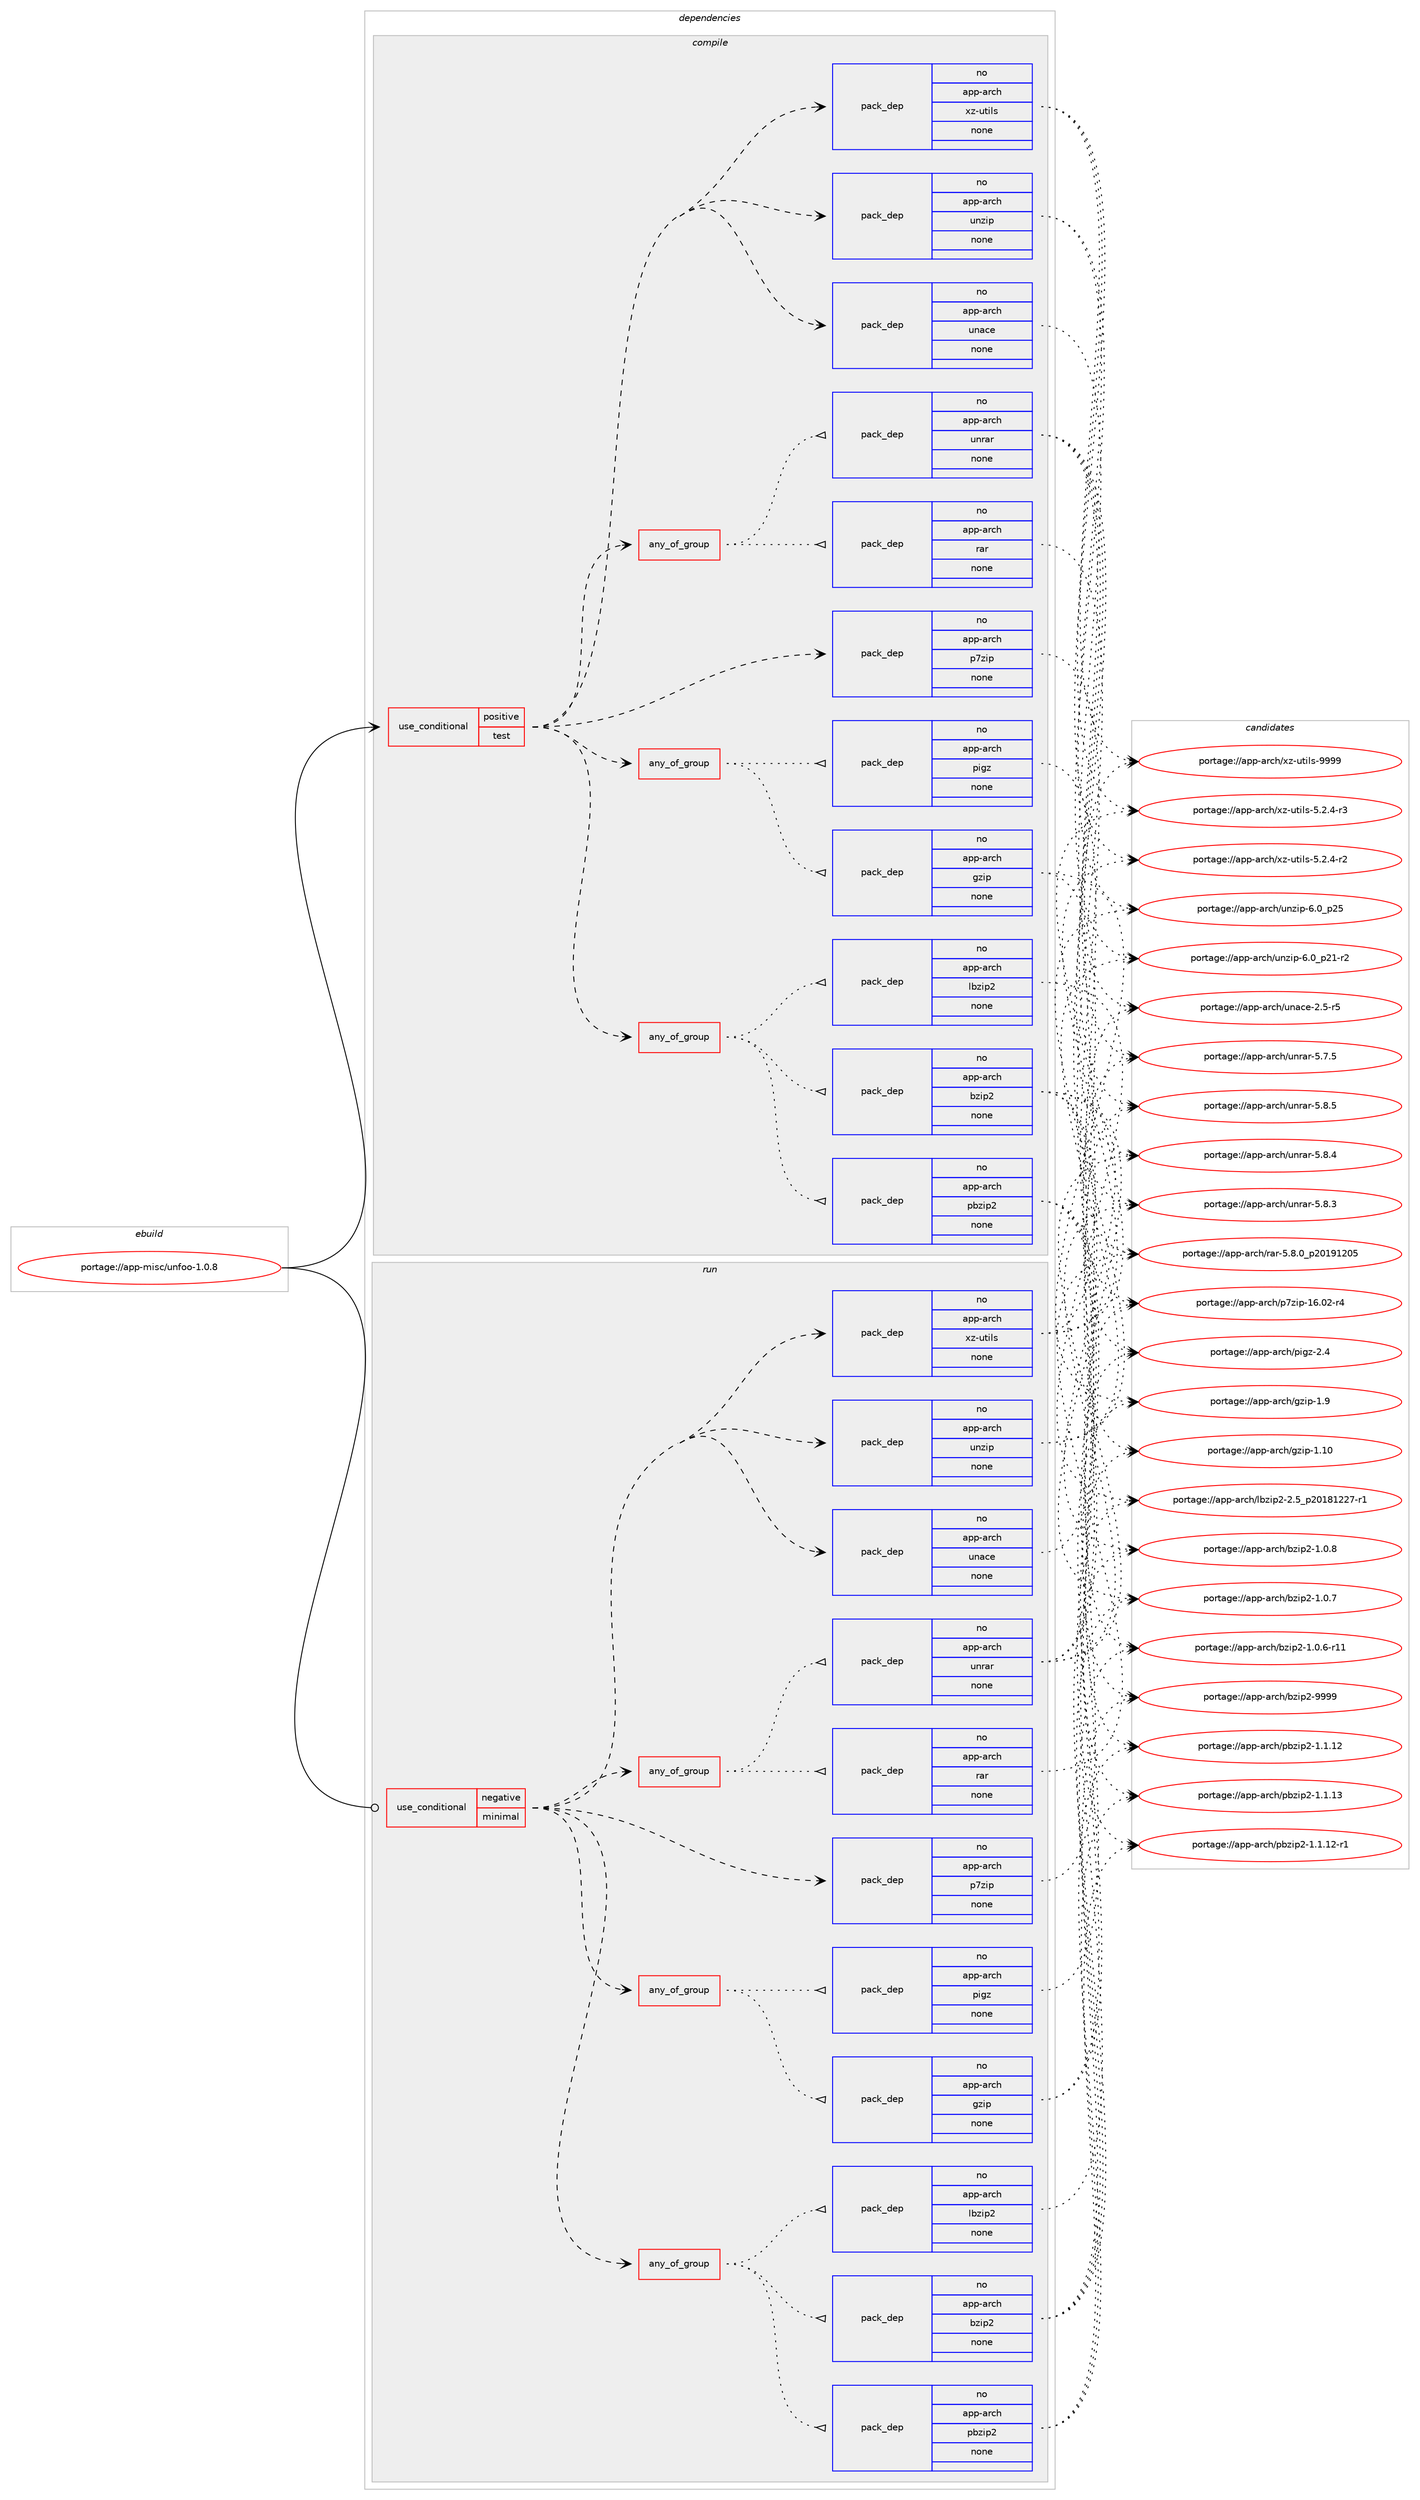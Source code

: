 digraph prolog {

# *************
# Graph options
# *************

newrank=true;
concentrate=true;
compound=true;
graph [rankdir=LR,fontname=Helvetica,fontsize=10,ranksep=1.5];#, ranksep=2.5, nodesep=0.2];
edge  [arrowhead=vee];
node  [fontname=Helvetica,fontsize=10];

# **********
# The ebuild
# **********

subgraph cluster_leftcol {
color=gray;
label=<<i>ebuild</i>>;
id [label="portage://app-misc/unfoo-1.0.8", color=red, width=4, href="../app-misc/unfoo-1.0.8.svg"];
}

# ****************
# The dependencies
# ****************

subgraph cluster_midcol {
color=gray;
label=<<i>dependencies</i>>;
subgraph cluster_compile {
fillcolor="#eeeeee";
style=filled;
label=<<i>compile</i>>;
subgraph cond142659 {
dependency609169 [label=<<TABLE BORDER="0" CELLBORDER="1" CELLSPACING="0" CELLPADDING="4"><TR><TD ROWSPAN="3" CELLPADDING="10">use_conditional</TD></TR><TR><TD>positive</TD></TR><TR><TD>test</TD></TR></TABLE>>, shape=none, color=red];
subgraph any7874 {
dependency609170 [label=<<TABLE BORDER="0" CELLBORDER="1" CELLSPACING="0" CELLPADDING="4"><TR><TD CELLPADDING="10">any_of_group</TD></TR></TABLE>>, shape=none, color=red];subgraph pack458360 {
dependency609171 [label=<<TABLE BORDER="0" CELLBORDER="1" CELLSPACING="0" CELLPADDING="4" WIDTH="220"><TR><TD ROWSPAN="6" CELLPADDING="30">pack_dep</TD></TR><TR><TD WIDTH="110">no</TD></TR><TR><TD>app-arch</TD></TR><TR><TD>bzip2</TD></TR><TR><TD>none</TD></TR><TR><TD></TD></TR></TABLE>>, shape=none, color=blue];
}
dependency609170:e -> dependency609171:w [weight=20,style="dotted",arrowhead="oinv"];
subgraph pack458361 {
dependency609172 [label=<<TABLE BORDER="0" CELLBORDER="1" CELLSPACING="0" CELLPADDING="4" WIDTH="220"><TR><TD ROWSPAN="6" CELLPADDING="30">pack_dep</TD></TR><TR><TD WIDTH="110">no</TD></TR><TR><TD>app-arch</TD></TR><TR><TD>lbzip2</TD></TR><TR><TD>none</TD></TR><TR><TD></TD></TR></TABLE>>, shape=none, color=blue];
}
dependency609170:e -> dependency609172:w [weight=20,style="dotted",arrowhead="oinv"];
subgraph pack458362 {
dependency609173 [label=<<TABLE BORDER="0" CELLBORDER="1" CELLSPACING="0" CELLPADDING="4" WIDTH="220"><TR><TD ROWSPAN="6" CELLPADDING="30">pack_dep</TD></TR><TR><TD WIDTH="110">no</TD></TR><TR><TD>app-arch</TD></TR><TR><TD>pbzip2</TD></TR><TR><TD>none</TD></TR><TR><TD></TD></TR></TABLE>>, shape=none, color=blue];
}
dependency609170:e -> dependency609173:w [weight=20,style="dotted",arrowhead="oinv"];
}
dependency609169:e -> dependency609170:w [weight=20,style="dashed",arrowhead="vee"];
subgraph any7875 {
dependency609174 [label=<<TABLE BORDER="0" CELLBORDER="1" CELLSPACING="0" CELLPADDING="4"><TR><TD CELLPADDING="10">any_of_group</TD></TR></TABLE>>, shape=none, color=red];subgraph pack458363 {
dependency609175 [label=<<TABLE BORDER="0" CELLBORDER="1" CELLSPACING="0" CELLPADDING="4" WIDTH="220"><TR><TD ROWSPAN="6" CELLPADDING="30">pack_dep</TD></TR><TR><TD WIDTH="110">no</TD></TR><TR><TD>app-arch</TD></TR><TR><TD>gzip</TD></TR><TR><TD>none</TD></TR><TR><TD></TD></TR></TABLE>>, shape=none, color=blue];
}
dependency609174:e -> dependency609175:w [weight=20,style="dotted",arrowhead="oinv"];
subgraph pack458364 {
dependency609176 [label=<<TABLE BORDER="0" CELLBORDER="1" CELLSPACING="0" CELLPADDING="4" WIDTH="220"><TR><TD ROWSPAN="6" CELLPADDING="30">pack_dep</TD></TR><TR><TD WIDTH="110">no</TD></TR><TR><TD>app-arch</TD></TR><TR><TD>pigz</TD></TR><TR><TD>none</TD></TR><TR><TD></TD></TR></TABLE>>, shape=none, color=blue];
}
dependency609174:e -> dependency609176:w [weight=20,style="dotted",arrowhead="oinv"];
}
dependency609169:e -> dependency609174:w [weight=20,style="dashed",arrowhead="vee"];
subgraph pack458365 {
dependency609177 [label=<<TABLE BORDER="0" CELLBORDER="1" CELLSPACING="0" CELLPADDING="4" WIDTH="220"><TR><TD ROWSPAN="6" CELLPADDING="30">pack_dep</TD></TR><TR><TD WIDTH="110">no</TD></TR><TR><TD>app-arch</TD></TR><TR><TD>p7zip</TD></TR><TR><TD>none</TD></TR><TR><TD></TD></TR></TABLE>>, shape=none, color=blue];
}
dependency609169:e -> dependency609177:w [weight=20,style="dashed",arrowhead="vee"];
subgraph any7876 {
dependency609178 [label=<<TABLE BORDER="0" CELLBORDER="1" CELLSPACING="0" CELLPADDING="4"><TR><TD CELLPADDING="10">any_of_group</TD></TR></TABLE>>, shape=none, color=red];subgraph pack458366 {
dependency609179 [label=<<TABLE BORDER="0" CELLBORDER="1" CELLSPACING="0" CELLPADDING="4" WIDTH="220"><TR><TD ROWSPAN="6" CELLPADDING="30">pack_dep</TD></TR><TR><TD WIDTH="110">no</TD></TR><TR><TD>app-arch</TD></TR><TR><TD>rar</TD></TR><TR><TD>none</TD></TR><TR><TD></TD></TR></TABLE>>, shape=none, color=blue];
}
dependency609178:e -> dependency609179:w [weight=20,style="dotted",arrowhead="oinv"];
subgraph pack458367 {
dependency609180 [label=<<TABLE BORDER="0" CELLBORDER="1" CELLSPACING="0" CELLPADDING="4" WIDTH="220"><TR><TD ROWSPAN="6" CELLPADDING="30">pack_dep</TD></TR><TR><TD WIDTH="110">no</TD></TR><TR><TD>app-arch</TD></TR><TR><TD>unrar</TD></TR><TR><TD>none</TD></TR><TR><TD></TD></TR></TABLE>>, shape=none, color=blue];
}
dependency609178:e -> dependency609180:w [weight=20,style="dotted",arrowhead="oinv"];
}
dependency609169:e -> dependency609178:w [weight=20,style="dashed",arrowhead="vee"];
subgraph pack458368 {
dependency609181 [label=<<TABLE BORDER="0" CELLBORDER="1" CELLSPACING="0" CELLPADDING="4" WIDTH="220"><TR><TD ROWSPAN="6" CELLPADDING="30">pack_dep</TD></TR><TR><TD WIDTH="110">no</TD></TR><TR><TD>app-arch</TD></TR><TR><TD>unace</TD></TR><TR><TD>none</TD></TR><TR><TD></TD></TR></TABLE>>, shape=none, color=blue];
}
dependency609169:e -> dependency609181:w [weight=20,style="dashed",arrowhead="vee"];
subgraph pack458369 {
dependency609182 [label=<<TABLE BORDER="0" CELLBORDER="1" CELLSPACING="0" CELLPADDING="4" WIDTH="220"><TR><TD ROWSPAN="6" CELLPADDING="30">pack_dep</TD></TR><TR><TD WIDTH="110">no</TD></TR><TR><TD>app-arch</TD></TR><TR><TD>unzip</TD></TR><TR><TD>none</TD></TR><TR><TD></TD></TR></TABLE>>, shape=none, color=blue];
}
dependency609169:e -> dependency609182:w [weight=20,style="dashed",arrowhead="vee"];
subgraph pack458370 {
dependency609183 [label=<<TABLE BORDER="0" CELLBORDER="1" CELLSPACING="0" CELLPADDING="4" WIDTH="220"><TR><TD ROWSPAN="6" CELLPADDING="30">pack_dep</TD></TR><TR><TD WIDTH="110">no</TD></TR><TR><TD>app-arch</TD></TR><TR><TD>xz-utils</TD></TR><TR><TD>none</TD></TR><TR><TD></TD></TR></TABLE>>, shape=none, color=blue];
}
dependency609169:e -> dependency609183:w [weight=20,style="dashed",arrowhead="vee"];
}
id:e -> dependency609169:w [weight=20,style="solid",arrowhead="vee"];
}
subgraph cluster_compileandrun {
fillcolor="#eeeeee";
style=filled;
label=<<i>compile and run</i>>;
}
subgraph cluster_run {
fillcolor="#eeeeee";
style=filled;
label=<<i>run</i>>;
subgraph cond142660 {
dependency609184 [label=<<TABLE BORDER="0" CELLBORDER="1" CELLSPACING="0" CELLPADDING="4"><TR><TD ROWSPAN="3" CELLPADDING="10">use_conditional</TD></TR><TR><TD>negative</TD></TR><TR><TD>minimal</TD></TR></TABLE>>, shape=none, color=red];
subgraph any7877 {
dependency609185 [label=<<TABLE BORDER="0" CELLBORDER="1" CELLSPACING="0" CELLPADDING="4"><TR><TD CELLPADDING="10">any_of_group</TD></TR></TABLE>>, shape=none, color=red];subgraph pack458371 {
dependency609186 [label=<<TABLE BORDER="0" CELLBORDER="1" CELLSPACING="0" CELLPADDING="4" WIDTH="220"><TR><TD ROWSPAN="6" CELLPADDING="30">pack_dep</TD></TR><TR><TD WIDTH="110">no</TD></TR><TR><TD>app-arch</TD></TR><TR><TD>bzip2</TD></TR><TR><TD>none</TD></TR><TR><TD></TD></TR></TABLE>>, shape=none, color=blue];
}
dependency609185:e -> dependency609186:w [weight=20,style="dotted",arrowhead="oinv"];
subgraph pack458372 {
dependency609187 [label=<<TABLE BORDER="0" CELLBORDER="1" CELLSPACING="0" CELLPADDING="4" WIDTH="220"><TR><TD ROWSPAN="6" CELLPADDING="30">pack_dep</TD></TR><TR><TD WIDTH="110">no</TD></TR><TR><TD>app-arch</TD></TR><TR><TD>lbzip2</TD></TR><TR><TD>none</TD></TR><TR><TD></TD></TR></TABLE>>, shape=none, color=blue];
}
dependency609185:e -> dependency609187:w [weight=20,style="dotted",arrowhead="oinv"];
subgraph pack458373 {
dependency609188 [label=<<TABLE BORDER="0" CELLBORDER="1" CELLSPACING="0" CELLPADDING="4" WIDTH="220"><TR><TD ROWSPAN="6" CELLPADDING="30">pack_dep</TD></TR><TR><TD WIDTH="110">no</TD></TR><TR><TD>app-arch</TD></TR><TR><TD>pbzip2</TD></TR><TR><TD>none</TD></TR><TR><TD></TD></TR></TABLE>>, shape=none, color=blue];
}
dependency609185:e -> dependency609188:w [weight=20,style="dotted",arrowhead="oinv"];
}
dependency609184:e -> dependency609185:w [weight=20,style="dashed",arrowhead="vee"];
subgraph any7878 {
dependency609189 [label=<<TABLE BORDER="0" CELLBORDER="1" CELLSPACING="0" CELLPADDING="4"><TR><TD CELLPADDING="10">any_of_group</TD></TR></TABLE>>, shape=none, color=red];subgraph pack458374 {
dependency609190 [label=<<TABLE BORDER="0" CELLBORDER="1" CELLSPACING="0" CELLPADDING="4" WIDTH="220"><TR><TD ROWSPAN="6" CELLPADDING="30">pack_dep</TD></TR><TR><TD WIDTH="110">no</TD></TR><TR><TD>app-arch</TD></TR><TR><TD>gzip</TD></TR><TR><TD>none</TD></TR><TR><TD></TD></TR></TABLE>>, shape=none, color=blue];
}
dependency609189:e -> dependency609190:w [weight=20,style="dotted",arrowhead="oinv"];
subgraph pack458375 {
dependency609191 [label=<<TABLE BORDER="0" CELLBORDER="1" CELLSPACING="0" CELLPADDING="4" WIDTH="220"><TR><TD ROWSPAN="6" CELLPADDING="30">pack_dep</TD></TR><TR><TD WIDTH="110">no</TD></TR><TR><TD>app-arch</TD></TR><TR><TD>pigz</TD></TR><TR><TD>none</TD></TR><TR><TD></TD></TR></TABLE>>, shape=none, color=blue];
}
dependency609189:e -> dependency609191:w [weight=20,style="dotted",arrowhead="oinv"];
}
dependency609184:e -> dependency609189:w [weight=20,style="dashed",arrowhead="vee"];
subgraph pack458376 {
dependency609192 [label=<<TABLE BORDER="0" CELLBORDER="1" CELLSPACING="0" CELLPADDING="4" WIDTH="220"><TR><TD ROWSPAN="6" CELLPADDING="30">pack_dep</TD></TR><TR><TD WIDTH="110">no</TD></TR><TR><TD>app-arch</TD></TR><TR><TD>p7zip</TD></TR><TR><TD>none</TD></TR><TR><TD></TD></TR></TABLE>>, shape=none, color=blue];
}
dependency609184:e -> dependency609192:w [weight=20,style="dashed",arrowhead="vee"];
subgraph any7879 {
dependency609193 [label=<<TABLE BORDER="0" CELLBORDER="1" CELLSPACING="0" CELLPADDING="4"><TR><TD CELLPADDING="10">any_of_group</TD></TR></TABLE>>, shape=none, color=red];subgraph pack458377 {
dependency609194 [label=<<TABLE BORDER="0" CELLBORDER="1" CELLSPACING="0" CELLPADDING="4" WIDTH="220"><TR><TD ROWSPAN="6" CELLPADDING="30">pack_dep</TD></TR><TR><TD WIDTH="110">no</TD></TR><TR><TD>app-arch</TD></TR><TR><TD>rar</TD></TR><TR><TD>none</TD></TR><TR><TD></TD></TR></TABLE>>, shape=none, color=blue];
}
dependency609193:e -> dependency609194:w [weight=20,style="dotted",arrowhead="oinv"];
subgraph pack458378 {
dependency609195 [label=<<TABLE BORDER="0" CELLBORDER="1" CELLSPACING="0" CELLPADDING="4" WIDTH="220"><TR><TD ROWSPAN="6" CELLPADDING="30">pack_dep</TD></TR><TR><TD WIDTH="110">no</TD></TR><TR><TD>app-arch</TD></TR><TR><TD>unrar</TD></TR><TR><TD>none</TD></TR><TR><TD></TD></TR></TABLE>>, shape=none, color=blue];
}
dependency609193:e -> dependency609195:w [weight=20,style="dotted",arrowhead="oinv"];
}
dependency609184:e -> dependency609193:w [weight=20,style="dashed",arrowhead="vee"];
subgraph pack458379 {
dependency609196 [label=<<TABLE BORDER="0" CELLBORDER="1" CELLSPACING="0" CELLPADDING="4" WIDTH="220"><TR><TD ROWSPAN="6" CELLPADDING="30">pack_dep</TD></TR><TR><TD WIDTH="110">no</TD></TR><TR><TD>app-arch</TD></TR><TR><TD>unace</TD></TR><TR><TD>none</TD></TR><TR><TD></TD></TR></TABLE>>, shape=none, color=blue];
}
dependency609184:e -> dependency609196:w [weight=20,style="dashed",arrowhead="vee"];
subgraph pack458380 {
dependency609197 [label=<<TABLE BORDER="0" CELLBORDER="1" CELLSPACING="0" CELLPADDING="4" WIDTH="220"><TR><TD ROWSPAN="6" CELLPADDING="30">pack_dep</TD></TR><TR><TD WIDTH="110">no</TD></TR><TR><TD>app-arch</TD></TR><TR><TD>unzip</TD></TR><TR><TD>none</TD></TR><TR><TD></TD></TR></TABLE>>, shape=none, color=blue];
}
dependency609184:e -> dependency609197:w [weight=20,style="dashed",arrowhead="vee"];
subgraph pack458381 {
dependency609198 [label=<<TABLE BORDER="0" CELLBORDER="1" CELLSPACING="0" CELLPADDING="4" WIDTH="220"><TR><TD ROWSPAN="6" CELLPADDING="30">pack_dep</TD></TR><TR><TD WIDTH="110">no</TD></TR><TR><TD>app-arch</TD></TR><TR><TD>xz-utils</TD></TR><TR><TD>none</TD></TR><TR><TD></TD></TR></TABLE>>, shape=none, color=blue];
}
dependency609184:e -> dependency609198:w [weight=20,style="dashed",arrowhead="vee"];
}
id:e -> dependency609184:w [weight=20,style="solid",arrowhead="odot"];
}
}

# **************
# The candidates
# **************

subgraph cluster_choices {
rank=same;
color=gray;
label=<<i>candidates</i>>;

subgraph choice458360 {
color=black;
nodesep=1;
choice971121124597114991044798122105112504557575757 [label="portage://app-arch/bzip2-9999", color=red, width=4,href="../app-arch/bzip2-9999.svg"];
choice97112112459711499104479812210511250454946484656 [label="portage://app-arch/bzip2-1.0.8", color=red, width=4,href="../app-arch/bzip2-1.0.8.svg"];
choice97112112459711499104479812210511250454946484655 [label="portage://app-arch/bzip2-1.0.7", color=red, width=4,href="../app-arch/bzip2-1.0.7.svg"];
choice97112112459711499104479812210511250454946484654451144949 [label="portage://app-arch/bzip2-1.0.6-r11", color=red, width=4,href="../app-arch/bzip2-1.0.6-r11.svg"];
dependency609171:e -> choice971121124597114991044798122105112504557575757:w [style=dotted,weight="100"];
dependency609171:e -> choice97112112459711499104479812210511250454946484656:w [style=dotted,weight="100"];
dependency609171:e -> choice97112112459711499104479812210511250454946484655:w [style=dotted,weight="100"];
dependency609171:e -> choice97112112459711499104479812210511250454946484654451144949:w [style=dotted,weight="100"];
}
subgraph choice458361 {
color=black;
nodesep=1;
choice97112112459711499104471089812210511250455046539511250484956495050554511449 [label="portage://app-arch/lbzip2-2.5_p20181227-r1", color=red, width=4,href="../app-arch/lbzip2-2.5_p20181227-r1.svg"];
dependency609172:e -> choice97112112459711499104471089812210511250455046539511250484956495050554511449:w [style=dotted,weight="100"];
}
subgraph choice458362 {
color=black;
nodesep=1;
choice9711211245971149910447112981221051125045494649464951 [label="portage://app-arch/pbzip2-1.1.13", color=red, width=4,href="../app-arch/pbzip2-1.1.13.svg"];
choice97112112459711499104471129812210511250454946494649504511449 [label="portage://app-arch/pbzip2-1.1.12-r1", color=red, width=4,href="../app-arch/pbzip2-1.1.12-r1.svg"];
choice9711211245971149910447112981221051125045494649464950 [label="portage://app-arch/pbzip2-1.1.12", color=red, width=4,href="../app-arch/pbzip2-1.1.12.svg"];
dependency609173:e -> choice9711211245971149910447112981221051125045494649464951:w [style=dotted,weight="100"];
dependency609173:e -> choice97112112459711499104471129812210511250454946494649504511449:w [style=dotted,weight="100"];
dependency609173:e -> choice9711211245971149910447112981221051125045494649464950:w [style=dotted,weight="100"];
}
subgraph choice458363 {
color=black;
nodesep=1;
choice971121124597114991044710312210511245494657 [label="portage://app-arch/gzip-1.9", color=red, width=4,href="../app-arch/gzip-1.9.svg"];
choice97112112459711499104471031221051124549464948 [label="portage://app-arch/gzip-1.10", color=red, width=4,href="../app-arch/gzip-1.10.svg"];
dependency609175:e -> choice971121124597114991044710312210511245494657:w [style=dotted,weight="100"];
dependency609175:e -> choice97112112459711499104471031221051124549464948:w [style=dotted,weight="100"];
}
subgraph choice458364 {
color=black;
nodesep=1;
choice971121124597114991044711210510312245504652 [label="portage://app-arch/pigz-2.4", color=red, width=4,href="../app-arch/pigz-2.4.svg"];
dependency609176:e -> choice971121124597114991044711210510312245504652:w [style=dotted,weight="100"];
}
subgraph choice458365 {
color=black;
nodesep=1;
choice9711211245971149910447112551221051124549544648504511452 [label="portage://app-arch/p7zip-16.02-r4", color=red, width=4,href="../app-arch/p7zip-16.02-r4.svg"];
dependency609177:e -> choice9711211245971149910447112551221051124549544648504511452:w [style=dotted,weight="100"];
}
subgraph choice458366 {
color=black;
nodesep=1;
choice971121124597114991044711497114455346564648951125048495749504853 [label="portage://app-arch/rar-5.8.0_p20191205", color=red, width=4,href="../app-arch/rar-5.8.0_p20191205.svg"];
dependency609179:e -> choice971121124597114991044711497114455346564648951125048495749504853:w [style=dotted,weight="100"];
}
subgraph choice458367 {
color=black;
nodesep=1;
choice971121124597114991044711711011497114455346564653 [label="portage://app-arch/unrar-5.8.5", color=red, width=4,href="../app-arch/unrar-5.8.5.svg"];
choice971121124597114991044711711011497114455346564652 [label="portage://app-arch/unrar-5.8.4", color=red, width=4,href="../app-arch/unrar-5.8.4.svg"];
choice971121124597114991044711711011497114455346564651 [label="portage://app-arch/unrar-5.8.3", color=red, width=4,href="../app-arch/unrar-5.8.3.svg"];
choice971121124597114991044711711011497114455346554653 [label="portage://app-arch/unrar-5.7.5", color=red, width=4,href="../app-arch/unrar-5.7.5.svg"];
dependency609180:e -> choice971121124597114991044711711011497114455346564653:w [style=dotted,weight="100"];
dependency609180:e -> choice971121124597114991044711711011497114455346564652:w [style=dotted,weight="100"];
dependency609180:e -> choice971121124597114991044711711011497114455346564651:w [style=dotted,weight="100"];
dependency609180:e -> choice971121124597114991044711711011497114455346554653:w [style=dotted,weight="100"];
}
subgraph choice458368 {
color=black;
nodesep=1;
choice97112112459711499104471171109799101455046534511453 [label="portage://app-arch/unace-2.5-r5", color=red, width=4,href="../app-arch/unace-2.5-r5.svg"];
dependency609181:e -> choice97112112459711499104471171109799101455046534511453:w [style=dotted,weight="100"];
}
subgraph choice458369 {
color=black;
nodesep=1;
choice971121124597114991044711711012210511245544648951125053 [label="portage://app-arch/unzip-6.0_p25", color=red, width=4,href="../app-arch/unzip-6.0_p25.svg"];
choice9711211245971149910447117110122105112455446489511250494511450 [label="portage://app-arch/unzip-6.0_p21-r2", color=red, width=4,href="../app-arch/unzip-6.0_p21-r2.svg"];
dependency609182:e -> choice971121124597114991044711711012210511245544648951125053:w [style=dotted,weight="100"];
dependency609182:e -> choice9711211245971149910447117110122105112455446489511250494511450:w [style=dotted,weight="100"];
}
subgraph choice458370 {
color=black;
nodesep=1;
choice9711211245971149910447120122451171161051081154557575757 [label="portage://app-arch/xz-utils-9999", color=red, width=4,href="../app-arch/xz-utils-9999.svg"];
choice9711211245971149910447120122451171161051081154553465046524511451 [label="portage://app-arch/xz-utils-5.2.4-r3", color=red, width=4,href="../app-arch/xz-utils-5.2.4-r3.svg"];
choice9711211245971149910447120122451171161051081154553465046524511450 [label="portage://app-arch/xz-utils-5.2.4-r2", color=red, width=4,href="../app-arch/xz-utils-5.2.4-r2.svg"];
dependency609183:e -> choice9711211245971149910447120122451171161051081154557575757:w [style=dotted,weight="100"];
dependency609183:e -> choice9711211245971149910447120122451171161051081154553465046524511451:w [style=dotted,weight="100"];
dependency609183:e -> choice9711211245971149910447120122451171161051081154553465046524511450:w [style=dotted,weight="100"];
}
subgraph choice458371 {
color=black;
nodesep=1;
choice971121124597114991044798122105112504557575757 [label="portage://app-arch/bzip2-9999", color=red, width=4,href="../app-arch/bzip2-9999.svg"];
choice97112112459711499104479812210511250454946484656 [label="portage://app-arch/bzip2-1.0.8", color=red, width=4,href="../app-arch/bzip2-1.0.8.svg"];
choice97112112459711499104479812210511250454946484655 [label="portage://app-arch/bzip2-1.0.7", color=red, width=4,href="../app-arch/bzip2-1.0.7.svg"];
choice97112112459711499104479812210511250454946484654451144949 [label="portage://app-arch/bzip2-1.0.6-r11", color=red, width=4,href="../app-arch/bzip2-1.0.6-r11.svg"];
dependency609186:e -> choice971121124597114991044798122105112504557575757:w [style=dotted,weight="100"];
dependency609186:e -> choice97112112459711499104479812210511250454946484656:w [style=dotted,weight="100"];
dependency609186:e -> choice97112112459711499104479812210511250454946484655:w [style=dotted,weight="100"];
dependency609186:e -> choice97112112459711499104479812210511250454946484654451144949:w [style=dotted,weight="100"];
}
subgraph choice458372 {
color=black;
nodesep=1;
choice97112112459711499104471089812210511250455046539511250484956495050554511449 [label="portage://app-arch/lbzip2-2.5_p20181227-r1", color=red, width=4,href="../app-arch/lbzip2-2.5_p20181227-r1.svg"];
dependency609187:e -> choice97112112459711499104471089812210511250455046539511250484956495050554511449:w [style=dotted,weight="100"];
}
subgraph choice458373 {
color=black;
nodesep=1;
choice9711211245971149910447112981221051125045494649464951 [label="portage://app-arch/pbzip2-1.1.13", color=red, width=4,href="../app-arch/pbzip2-1.1.13.svg"];
choice97112112459711499104471129812210511250454946494649504511449 [label="portage://app-arch/pbzip2-1.1.12-r1", color=red, width=4,href="../app-arch/pbzip2-1.1.12-r1.svg"];
choice9711211245971149910447112981221051125045494649464950 [label="portage://app-arch/pbzip2-1.1.12", color=red, width=4,href="../app-arch/pbzip2-1.1.12.svg"];
dependency609188:e -> choice9711211245971149910447112981221051125045494649464951:w [style=dotted,weight="100"];
dependency609188:e -> choice97112112459711499104471129812210511250454946494649504511449:w [style=dotted,weight="100"];
dependency609188:e -> choice9711211245971149910447112981221051125045494649464950:w [style=dotted,weight="100"];
}
subgraph choice458374 {
color=black;
nodesep=1;
choice971121124597114991044710312210511245494657 [label="portage://app-arch/gzip-1.9", color=red, width=4,href="../app-arch/gzip-1.9.svg"];
choice97112112459711499104471031221051124549464948 [label="portage://app-arch/gzip-1.10", color=red, width=4,href="../app-arch/gzip-1.10.svg"];
dependency609190:e -> choice971121124597114991044710312210511245494657:w [style=dotted,weight="100"];
dependency609190:e -> choice97112112459711499104471031221051124549464948:w [style=dotted,weight="100"];
}
subgraph choice458375 {
color=black;
nodesep=1;
choice971121124597114991044711210510312245504652 [label="portage://app-arch/pigz-2.4", color=red, width=4,href="../app-arch/pigz-2.4.svg"];
dependency609191:e -> choice971121124597114991044711210510312245504652:w [style=dotted,weight="100"];
}
subgraph choice458376 {
color=black;
nodesep=1;
choice9711211245971149910447112551221051124549544648504511452 [label="portage://app-arch/p7zip-16.02-r4", color=red, width=4,href="../app-arch/p7zip-16.02-r4.svg"];
dependency609192:e -> choice9711211245971149910447112551221051124549544648504511452:w [style=dotted,weight="100"];
}
subgraph choice458377 {
color=black;
nodesep=1;
choice971121124597114991044711497114455346564648951125048495749504853 [label="portage://app-arch/rar-5.8.0_p20191205", color=red, width=4,href="../app-arch/rar-5.8.0_p20191205.svg"];
dependency609194:e -> choice971121124597114991044711497114455346564648951125048495749504853:w [style=dotted,weight="100"];
}
subgraph choice458378 {
color=black;
nodesep=1;
choice971121124597114991044711711011497114455346564653 [label="portage://app-arch/unrar-5.8.5", color=red, width=4,href="../app-arch/unrar-5.8.5.svg"];
choice971121124597114991044711711011497114455346564652 [label="portage://app-arch/unrar-5.8.4", color=red, width=4,href="../app-arch/unrar-5.8.4.svg"];
choice971121124597114991044711711011497114455346564651 [label="portage://app-arch/unrar-5.8.3", color=red, width=4,href="../app-arch/unrar-5.8.3.svg"];
choice971121124597114991044711711011497114455346554653 [label="portage://app-arch/unrar-5.7.5", color=red, width=4,href="../app-arch/unrar-5.7.5.svg"];
dependency609195:e -> choice971121124597114991044711711011497114455346564653:w [style=dotted,weight="100"];
dependency609195:e -> choice971121124597114991044711711011497114455346564652:w [style=dotted,weight="100"];
dependency609195:e -> choice971121124597114991044711711011497114455346564651:w [style=dotted,weight="100"];
dependency609195:e -> choice971121124597114991044711711011497114455346554653:w [style=dotted,weight="100"];
}
subgraph choice458379 {
color=black;
nodesep=1;
choice97112112459711499104471171109799101455046534511453 [label="portage://app-arch/unace-2.5-r5", color=red, width=4,href="../app-arch/unace-2.5-r5.svg"];
dependency609196:e -> choice97112112459711499104471171109799101455046534511453:w [style=dotted,weight="100"];
}
subgraph choice458380 {
color=black;
nodesep=1;
choice971121124597114991044711711012210511245544648951125053 [label="portage://app-arch/unzip-6.0_p25", color=red, width=4,href="../app-arch/unzip-6.0_p25.svg"];
choice9711211245971149910447117110122105112455446489511250494511450 [label="portage://app-arch/unzip-6.0_p21-r2", color=red, width=4,href="../app-arch/unzip-6.0_p21-r2.svg"];
dependency609197:e -> choice971121124597114991044711711012210511245544648951125053:w [style=dotted,weight="100"];
dependency609197:e -> choice9711211245971149910447117110122105112455446489511250494511450:w [style=dotted,weight="100"];
}
subgraph choice458381 {
color=black;
nodesep=1;
choice9711211245971149910447120122451171161051081154557575757 [label="portage://app-arch/xz-utils-9999", color=red, width=4,href="../app-arch/xz-utils-9999.svg"];
choice9711211245971149910447120122451171161051081154553465046524511451 [label="portage://app-arch/xz-utils-5.2.4-r3", color=red, width=4,href="../app-arch/xz-utils-5.2.4-r3.svg"];
choice9711211245971149910447120122451171161051081154553465046524511450 [label="portage://app-arch/xz-utils-5.2.4-r2", color=red, width=4,href="../app-arch/xz-utils-5.2.4-r2.svg"];
dependency609198:e -> choice9711211245971149910447120122451171161051081154557575757:w [style=dotted,weight="100"];
dependency609198:e -> choice9711211245971149910447120122451171161051081154553465046524511451:w [style=dotted,weight="100"];
dependency609198:e -> choice9711211245971149910447120122451171161051081154553465046524511450:w [style=dotted,weight="100"];
}
}

}
